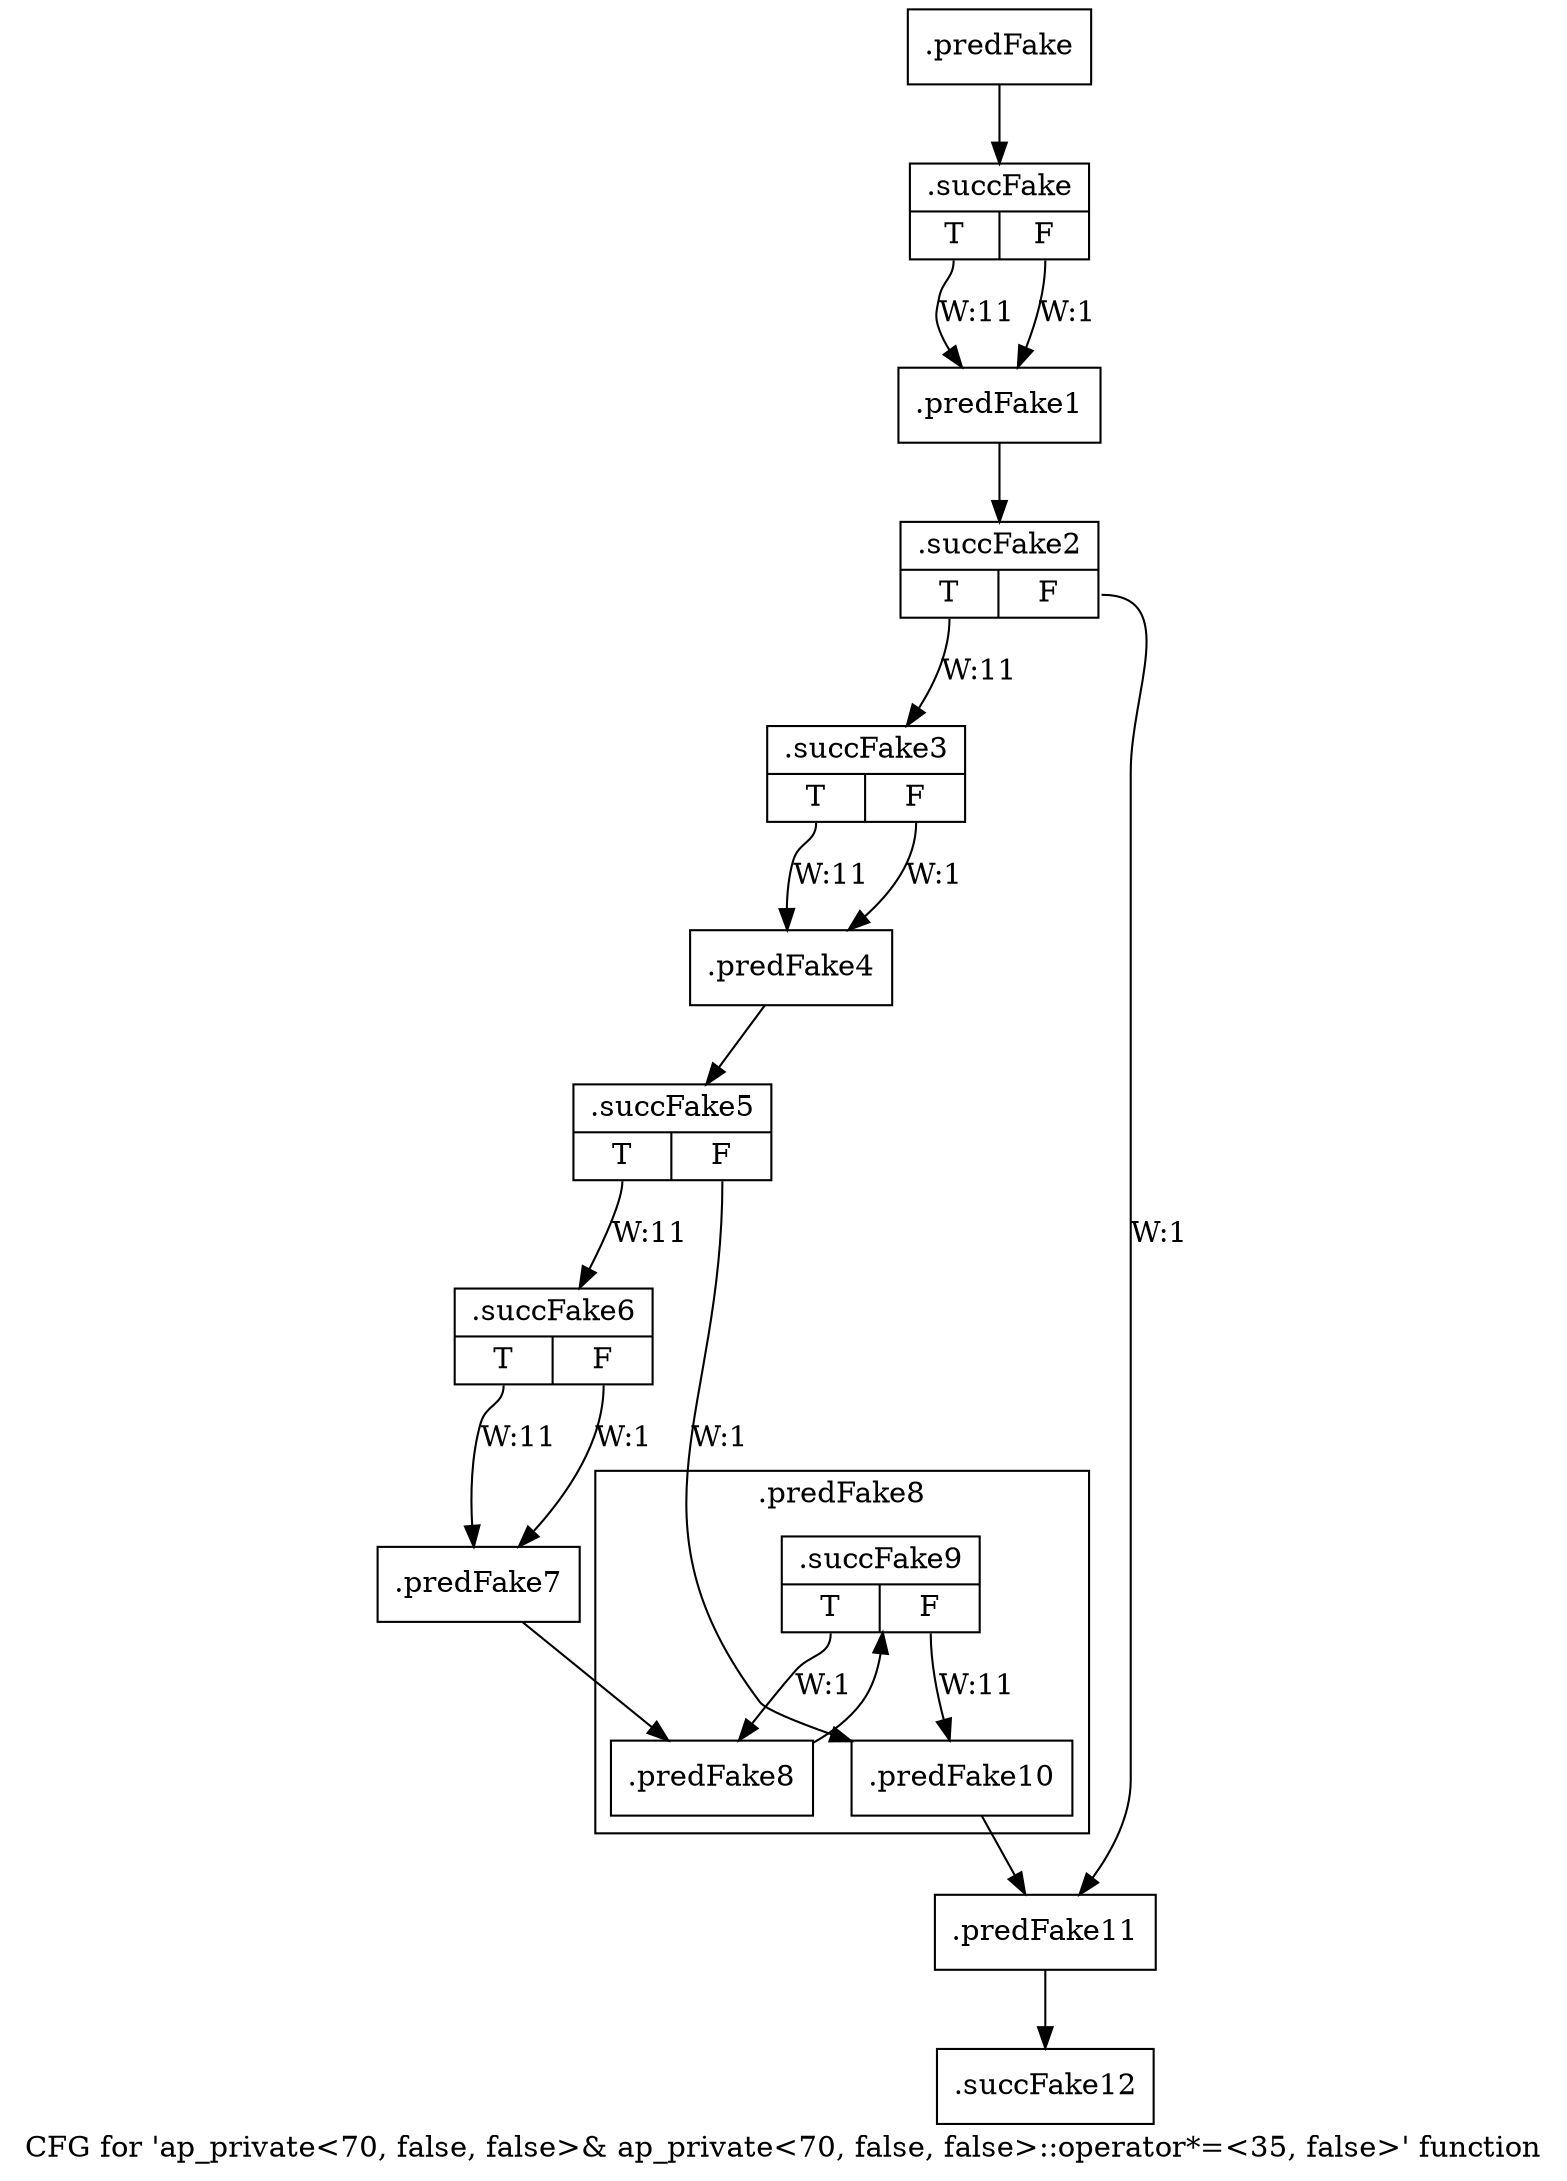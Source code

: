 digraph "CFG for 'ap_private\<70, false, false\>& ap_private\<70, false, false\>::operator*=\<35, false\>' function" {
	label="CFG for 'ap_private\<70, false, false\>& ap_private\<70, false, false\>::operator*=\<35, false\>' function";

	Node0x5d6cf10 [shape=record,filename="",linenumber="",label="{.predFake}"];
	Node0x5d6cf10 -> Node0x6281c20[ callList="" memoryops="" filename="/mnt/xilinx/Vitis_HLS/2021.2/include/etc/ap_private.h" execusionnum="10"];
	Node0x6281c20 [shape=record,filename="/mnt/xilinx/Vitis_HLS/2021.2/include/etc/ap_private.h",linenumber="3908",label="{.succFake|{<s0>T|<s1>F}}"];
	Node0x6281c20:s0 -> Node0x5d6ec90[label="W:11" callList="" memoryops="" filename="/mnt/xilinx/Vitis_HLS/2021.2/include/etc/ap_private.h" execusionnum="10"];
	Node0x6281c20:s1 -> Node0x5d6ec90[label="W:1" callList="" memoryops="" filename="/mnt/xilinx/Vitis_HLS/2021.2/include/etc/ap_private.h" execusionnum="0"];
	Node0x5d6ec90 [shape=record,filename="/mnt/xilinx/Vitis_HLS/2021.2/include/etc/ap_private.h",linenumber="3908",label="{.predFake1}"];
	Node0x5d6ec90 -> Node0x6281980[ callList="" memoryops="" filename="/mnt/xilinx/Vitis_HLS/2021.2/include/etc/ap_private.h" execusionnum="10"];
	Node0x6281980 [shape=record,filename="/mnt/xilinx/Vitis_HLS/2021.2/include/etc/ap_private.h",linenumber="3909",label="{.succFake2|{<s0>T|<s1>F}}"];
	Node0x6281980:s0 -> Node0x6281ad0[label="W:11" callList="" memoryops="" filename="/mnt/xilinx/Vitis_HLS/2021.2/include/etc/ap_private.h" execusionnum="10"];
	Node0x6281980:s1 -> Node0x5d6f190[label="W:1" callList="" memoryops="" filename="/mnt/xilinx/Vitis_HLS/2021.2/include/etc/ap_private.h" execusionnum="0"];
	Node0x6281ad0 [shape=record,filename="/mnt/xilinx/Vitis_HLS/2021.2/include/etc/ap_private.h",linenumber="3917",label="{.succFake3|{<s0>T|<s1>F}}"];
	Node0x6281ad0:s0 -> Node0x5d6ee20[label="W:11" callList="" memoryops="" filename="/mnt/xilinx/Vitis_HLS/2021.2/include/etc/ap_private.h" execusionnum="10"];
	Node0x6281ad0:s1 -> Node0x5d6ee20[label="W:1" callList="" memoryops="" filename="/mnt/xilinx/Vitis_HLS/2021.2/include/etc/ap_private.h" execusionnum="0"];
	Node0x5d6ee20 [shape=record,filename="/mnt/xilinx/Vitis_HLS/2021.2/include/etc/ap_private.h",linenumber="3917",label="{.predFake4}"];
	Node0x5d6ee20 -> Node0x6282060[ callList="" memoryops="" filename="/mnt/xilinx/Vitis_HLS/2021.2/include/etc/ap_private.h" execusionnum="10"];
	Node0x6282060 [shape=record,filename="/mnt/xilinx/Vitis_HLS/2021.2/include/etc/ap_private.h",linenumber="3918",label="{.succFake5|{<s0>T|<s1>F}}"];
	Node0x6282060:s0 -> Node0x6282110[label="W:11" callList="" memoryops="" filename="/mnt/xilinx/Vitis_HLS/2021.2/include/etc/ap_private.h" execusionnum="10"];
	Node0x6282060:s1 -> Node0x5d6f140[label="W:1" callList="" memoryops="" filename="/mnt/xilinx/Vitis_HLS/2021.2/include/etc/ap_private.h" execusionnum="0"];
	Node0x6282110 [shape=record,filename="/mnt/xilinx/Vitis_HLS/2021.2/include/etc/ap_private.h",linenumber="3934",label="{.succFake6|{<s0>T|<s1>F}}"];
	Node0x6282110:s0 -> Node0x5d6efb0[label="W:11" callList="" memoryops="" filename="/mnt/xilinx/Vitis_HLS/2021.2/include/etc/ap_private.h" execusionnum="10"];
	Node0x6282110:s1 -> Node0x5d6efb0[label="W:1" callList="" memoryops="" filename="/mnt/xilinx/Vitis_HLS/2021.2/include/etc/ap_private.h" execusionnum="0"];
	Node0x5d6efb0 [shape=record,filename="/mnt/xilinx/Vitis_HLS/2021.2/include/etc/ap_private.h",linenumber="3934",label="{.predFake7}"];
	Node0x5d6efb0 -> Node0x5d6f000[ callList="" memoryops="" filename="/mnt/xilinx/Vitis_HLS/2021.2/include/etc/ap_private.h" execusionnum="10"];
	Node0x5d6f140 [shape=record,filename="/mnt/xilinx/Vitis_HLS/2021.2/include/etc/ap_private.h",linenumber="3944",label="{.predFake10}"];
	Node0x5d6f140 -> Node0x5d6f190[ callList="" memoryops="" filename="/mnt/xilinx/Vitis_HLS/2021.2/include/etc/ap_private.h" execusionnum="10"];
	Node0x5d6f190 [shape=record,filename="/mnt/xilinx/Vitis_HLS/2021.2/include/etc/ap_private.h",linenumber="3944",label="{.predFake11}"];
	Node0x5d6f190 -> Node0x6282650[ callList="" memoryops="" filename="/mnt/xilinx/Vitis_HLS/2021.2/include/etc/ap_private.h" execusionnum="0"];
	Node0x6282650 [shape=record,filename="/mnt/xilinx/Vitis_HLS/2021.2/include/etc/ap_private.h",linenumber="3944",label="{.succFake12}"];
subgraph cluster_0 {
	label=".predFake8";
	tripcount="0";
	invocationtime="-1";

	Node0x5d6f000 [shape=record,filename="/mnt/xilinx/Vitis_HLS/2021.2/include/etc/ap_private.h",linenumber="3939",label="{.predFake8}"];
	Node0x5d6f000 -> Node0x6282320[ callList="" memoryops="" filename="/mnt/xilinx/Vitis_HLS/2021.2/include/etc/ap_private.h" execusionnum="10"];
	Node0x6282320 [shape=record,filename="/mnt/xilinx/Vitis_HLS/2021.2/include/etc/ap_private.h",linenumber="3939",label="{.succFake9|{<s0>T|<s1>F}}"];
	Node0x6282320:s0 -> Node0x5d6f000[label="W:1" callList="" memoryops="" filename="/mnt/xilinx/Vitis_HLS/2021.2/include/etc/ap_private.h" execusionnum="0"];
	Node0x6282320:s1 -> Node0x5d6f140[label="W:11" callList="" memoryops="" filename="/mnt/xilinx/Vitis_HLS/2021.2/include/etc/ap_private.h" execusionnum="10"];
}
}
